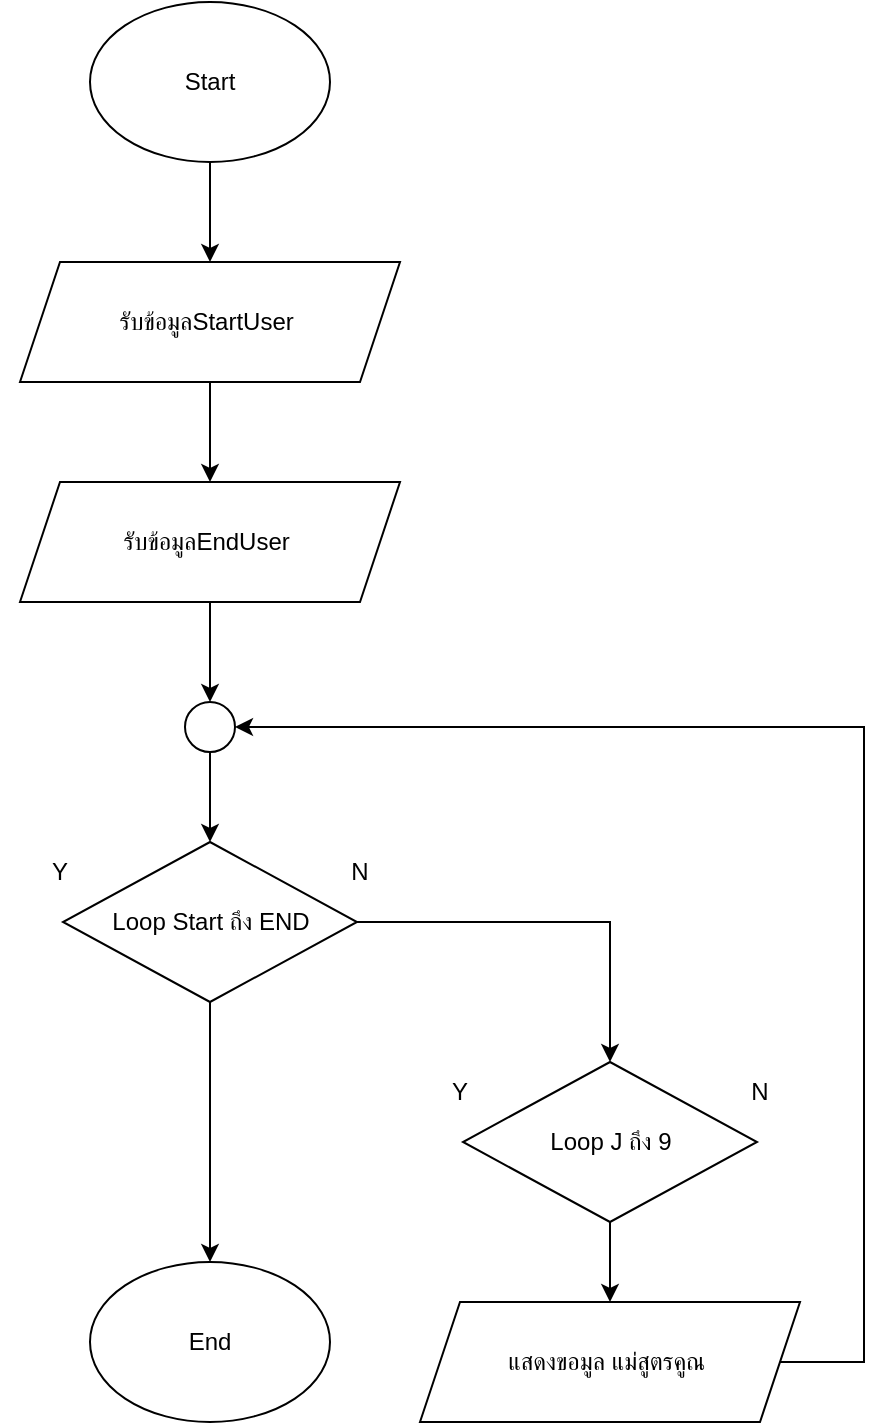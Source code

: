 <mxfile version="25.0.1">
  <diagram name="หน้า-1" id="5ZEylbr8XKbLjIESe_yZ">
    <mxGraphModel dx="1960" dy="935" grid="1" gridSize="10" guides="1" tooltips="1" connect="1" arrows="1" fold="1" page="1" pageScale="1" pageWidth="827" pageHeight="1169" math="0" shadow="0">
      <root>
        <mxCell id="0" />
        <mxCell id="1" parent="0" />
        <mxCell id="qZE49mf_wFix2GLxkp7e-4" value="" style="edgeStyle=orthogonalEdgeStyle;rounded=0;orthogonalLoop=1;jettySize=auto;html=1;" edge="1" parent="1" source="qZE49mf_wFix2GLxkp7e-1" target="qZE49mf_wFix2GLxkp7e-2">
          <mxGeometry relative="1" as="geometry" />
        </mxCell>
        <mxCell id="qZE49mf_wFix2GLxkp7e-1" value="Start" style="ellipse;whiteSpace=wrap;html=1;" vertex="1" parent="1">
          <mxGeometry x="353" y="40" width="120" height="80" as="geometry" />
        </mxCell>
        <mxCell id="qZE49mf_wFix2GLxkp7e-5" value="" style="edgeStyle=orthogonalEdgeStyle;rounded=0;orthogonalLoop=1;jettySize=auto;html=1;" edge="1" parent="1" source="qZE49mf_wFix2GLxkp7e-2" target="qZE49mf_wFix2GLxkp7e-3">
          <mxGeometry relative="1" as="geometry" />
        </mxCell>
        <mxCell id="qZE49mf_wFix2GLxkp7e-2" value="รับข้อมูลStartUser&amp;nbsp;" style="shape=parallelogram;perimeter=parallelogramPerimeter;whiteSpace=wrap;html=1;fixedSize=1;" vertex="1" parent="1">
          <mxGeometry x="318" y="170" width="190" height="60" as="geometry" />
        </mxCell>
        <mxCell id="qZE49mf_wFix2GLxkp7e-10" value="" style="edgeStyle=orthogonalEdgeStyle;rounded=0;orthogonalLoop=1;jettySize=auto;html=1;" edge="1" parent="1" source="qZE49mf_wFix2GLxkp7e-3" target="qZE49mf_wFix2GLxkp7e-9">
          <mxGeometry relative="1" as="geometry" />
        </mxCell>
        <mxCell id="qZE49mf_wFix2GLxkp7e-3" value="รับข้อมูลEndUser&amp;nbsp;" style="shape=parallelogram;perimeter=parallelogramPerimeter;whiteSpace=wrap;html=1;fixedSize=1;" vertex="1" parent="1">
          <mxGeometry x="318" y="280" width="190" height="60" as="geometry" />
        </mxCell>
        <mxCell id="qZE49mf_wFix2GLxkp7e-15" value="" style="edgeStyle=orthogonalEdgeStyle;rounded=0;orthogonalLoop=1;jettySize=auto;html=1;" edge="1" parent="1" source="qZE49mf_wFix2GLxkp7e-6" target="qZE49mf_wFix2GLxkp7e-12">
          <mxGeometry relative="1" as="geometry" />
        </mxCell>
        <mxCell id="qZE49mf_wFix2GLxkp7e-20" style="edgeStyle=orthogonalEdgeStyle;rounded=0;orthogonalLoop=1;jettySize=auto;html=1;" edge="1" parent="1" source="qZE49mf_wFix2GLxkp7e-6" target="qZE49mf_wFix2GLxkp7e-19">
          <mxGeometry relative="1" as="geometry" />
        </mxCell>
        <mxCell id="qZE49mf_wFix2GLxkp7e-6" value="Loop Start ถึง END" style="rhombus;whiteSpace=wrap;html=1;" vertex="1" parent="1">
          <mxGeometry x="339.5" y="460" width="147" height="80" as="geometry" />
        </mxCell>
        <mxCell id="qZE49mf_wFix2GLxkp7e-7" value="Y" style="text;html=1;align=center;verticalAlign=middle;whiteSpace=wrap;rounded=0;" vertex="1" parent="1">
          <mxGeometry x="308" y="460" width="60" height="30" as="geometry" />
        </mxCell>
        <mxCell id="qZE49mf_wFix2GLxkp7e-8" value="N" style="text;html=1;align=center;verticalAlign=middle;whiteSpace=wrap;rounded=0;" vertex="1" parent="1">
          <mxGeometry x="458" y="460" width="60" height="30" as="geometry" />
        </mxCell>
        <mxCell id="qZE49mf_wFix2GLxkp7e-11" value="" style="edgeStyle=orthogonalEdgeStyle;rounded=0;orthogonalLoop=1;jettySize=auto;html=1;" edge="1" parent="1" source="qZE49mf_wFix2GLxkp7e-9" target="qZE49mf_wFix2GLxkp7e-6">
          <mxGeometry relative="1" as="geometry" />
        </mxCell>
        <mxCell id="qZE49mf_wFix2GLxkp7e-9" value="" style="ellipse;whiteSpace=wrap;html=1;aspect=fixed;" vertex="1" parent="1">
          <mxGeometry x="400.5" y="390" width="25" height="25" as="geometry" />
        </mxCell>
        <mxCell id="qZE49mf_wFix2GLxkp7e-18" value="" style="edgeStyle=orthogonalEdgeStyle;rounded=0;orthogonalLoop=1;jettySize=auto;html=1;" edge="1" parent="1" source="qZE49mf_wFix2GLxkp7e-12" target="qZE49mf_wFix2GLxkp7e-17">
          <mxGeometry relative="1" as="geometry" />
        </mxCell>
        <mxCell id="qZE49mf_wFix2GLxkp7e-12" value="Loop J ถึง 9" style="rhombus;whiteSpace=wrap;html=1;" vertex="1" parent="1">
          <mxGeometry x="539.5" y="570" width="147" height="80" as="geometry" />
        </mxCell>
        <mxCell id="qZE49mf_wFix2GLxkp7e-13" value="Y" style="text;html=1;align=center;verticalAlign=middle;whiteSpace=wrap;rounded=0;" vertex="1" parent="1">
          <mxGeometry x="508" y="570" width="60" height="30" as="geometry" />
        </mxCell>
        <mxCell id="qZE49mf_wFix2GLxkp7e-14" value="N" style="text;html=1;align=center;verticalAlign=middle;whiteSpace=wrap;rounded=0;" vertex="1" parent="1">
          <mxGeometry x="658" y="570" width="60" height="30" as="geometry" />
        </mxCell>
        <mxCell id="qZE49mf_wFix2GLxkp7e-21" style="edgeStyle=orthogonalEdgeStyle;rounded=0;orthogonalLoop=1;jettySize=auto;html=1;entryX=1;entryY=0.5;entryDx=0;entryDy=0;" edge="1" parent="1" source="qZE49mf_wFix2GLxkp7e-17" target="qZE49mf_wFix2GLxkp7e-9">
          <mxGeometry relative="1" as="geometry">
            <Array as="points">
              <mxPoint x="740" y="720" />
              <mxPoint x="740" y="403" />
            </Array>
          </mxGeometry>
        </mxCell>
        <mxCell id="qZE49mf_wFix2GLxkp7e-17" value="แสดงขอมูล แม่สูตรคูณ&amp;nbsp;" style="shape=parallelogram;perimeter=parallelogramPerimeter;whiteSpace=wrap;html=1;fixedSize=1;" vertex="1" parent="1">
          <mxGeometry x="518" y="690" width="190" height="60" as="geometry" />
        </mxCell>
        <mxCell id="qZE49mf_wFix2GLxkp7e-19" value="End" style="ellipse;whiteSpace=wrap;html=1;" vertex="1" parent="1">
          <mxGeometry x="353" y="670" width="120" height="80" as="geometry" />
        </mxCell>
      </root>
    </mxGraphModel>
  </diagram>
</mxfile>
